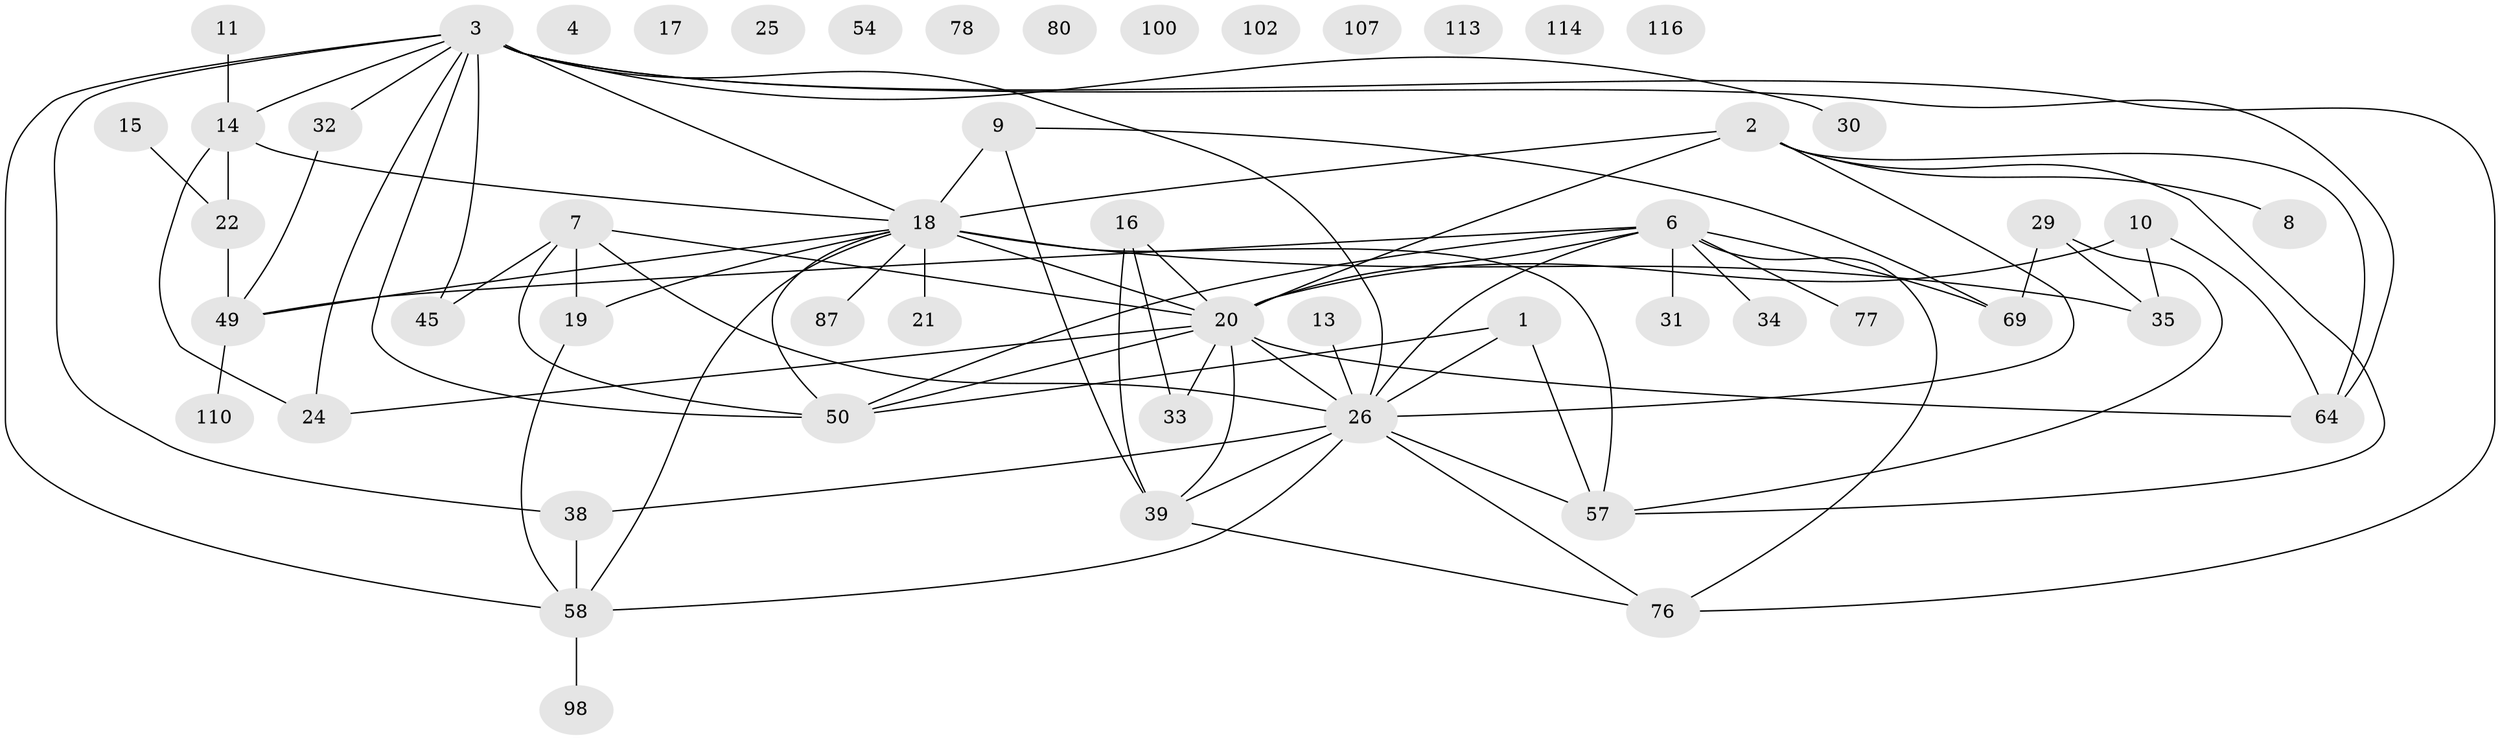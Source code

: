 // original degree distribution, {5: 0.05042016806722689, 2: 0.226890756302521, 4: 0.15126050420168066, 0: 0.10084033613445378, 1: 0.15966386554621848, 3: 0.23529411764705882, 6: 0.04201680672268908, 7: 0.025210084033613446, 8: 0.008403361344537815}
// Generated by graph-tools (version 1.1) at 2025/16/03/04/25 18:16:36]
// undirected, 53 vertices, 80 edges
graph export_dot {
graph [start="1"]
  node [color=gray90,style=filled];
  1 [super="+52+109+106"];
  2 [super="+67+23"];
  3 [super="+5"];
  4;
  6 [super="+71"];
  7 [super="+27+28+36"];
  8;
  9;
  10 [super="+44+47"];
  11;
  13 [super="+99"];
  14 [super="+89+73+96+75"];
  15;
  16 [super="+90+43"];
  17;
  18 [super="+56+51"];
  19 [super="+60+111"];
  20 [super="+81+118+105+61"];
  21;
  22 [super="+59"];
  24;
  25;
  26 [super="+37+53"];
  29 [super="+95+40+42"];
  30;
  31;
  32 [super="+72"];
  33;
  34 [super="+46"];
  35;
  38;
  39 [super="+85+70"];
  45 [super="+55+91"];
  49 [super="+63"];
  50 [super="+79"];
  54;
  57 [super="+62"];
  58 [super="+103"];
  64;
  69 [super="+88"];
  76 [super="+82"];
  77;
  78;
  80;
  87 [super="+115"];
  98;
  100;
  102;
  107;
  110;
  113;
  114;
  116;
  1 -- 57 [weight=2];
  1 -- 26 [weight=2];
  1 -- 50;
  2 -- 57 [weight=2];
  2 -- 18;
  2 -- 64;
  2 -- 20;
  2 -- 8;
  2 -- 26;
  3 -- 14 [weight=3];
  3 -- 64;
  3 -- 38;
  3 -- 76;
  3 -- 50;
  3 -- 24;
  3 -- 58;
  3 -- 30 [weight=3];
  3 -- 45;
  3 -- 26;
  3 -- 32;
  3 -- 18;
  6 -- 69;
  6 -- 76;
  6 -- 77;
  6 -- 50;
  6 -- 26;
  6 -- 31;
  6 -- 20;
  6 -- 34;
  6 -- 49;
  7 -- 50;
  7 -- 45 [weight=2];
  7 -- 26;
  7 -- 19;
  7 -- 20;
  9 -- 69;
  9 -- 39;
  9 -- 18;
  10 -- 35;
  10 -- 20;
  10 -- 64;
  11 -- 14;
  13 -- 26;
  14 -- 22;
  14 -- 24;
  14 -- 18;
  15 -- 22;
  16 -- 20;
  16 -- 33;
  16 -- 39 [weight=2];
  18 -- 20 [weight=3];
  18 -- 58;
  18 -- 35;
  18 -- 49;
  18 -- 50;
  18 -- 21;
  18 -- 19;
  18 -- 87;
  18 -- 57;
  19 -- 58;
  20 -- 33;
  20 -- 24;
  20 -- 26 [weight=2];
  20 -- 39;
  20 -- 64;
  20 -- 50;
  22 -- 49;
  26 -- 58;
  26 -- 39;
  26 -- 38;
  26 -- 57;
  26 -- 76;
  29 -- 35;
  29 -- 69;
  29 -- 57;
  32 -- 49;
  38 -- 58;
  39 -- 76;
  49 -- 110;
  58 -- 98;
}
